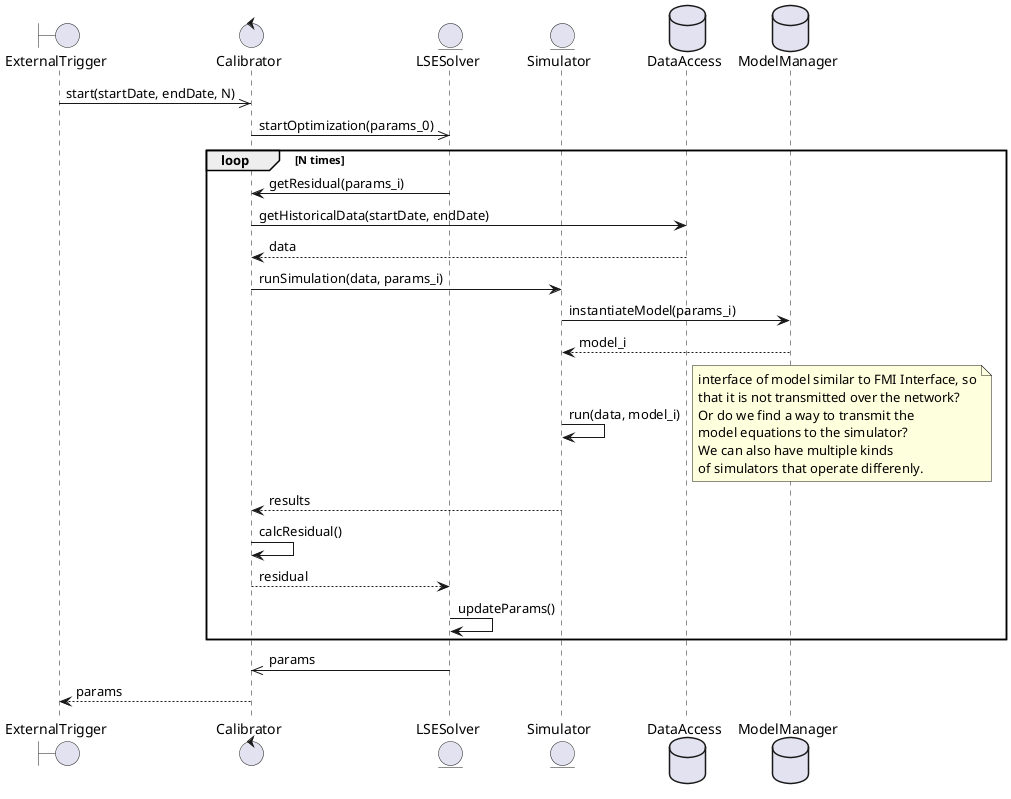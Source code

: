 @startuml
boundary ExternalTrigger as trig
control Calibrator as cal
entity LSESolver as lse
entity Simulator as sim
database DataAccess as db
database ModelManager as model
trig ->> cal: start(startDate, endDate, N)
cal ->> lse: startOptimization(params_0)
loop N times
  lse -> cal: getResidual(params_i)
  cal -> db: getHistoricalData(startDate, endDate)
    db --> cal: data
  cal -> sim: runSimulation(data, params_i)
    sim -> model: instantiateModel(params_i)
      model --> sim: model_i
    sim -> sim: run(data, model_i)
    note right
    interface of model similar to FMI Interface, so
    that it is not transmitted over the network?
    Or do we find a way to transmit the 
    model equations to the simulator?
    We can also have multiple kinds 
    of simulators that operate differenly.
    end note
    sim --> cal: results
  cal -> cal: calcResidual()
    cal --> lse: residual
  lse -> lse: updateParams()
end
lse ->> cal: params
cal --> trig: params
@enduml